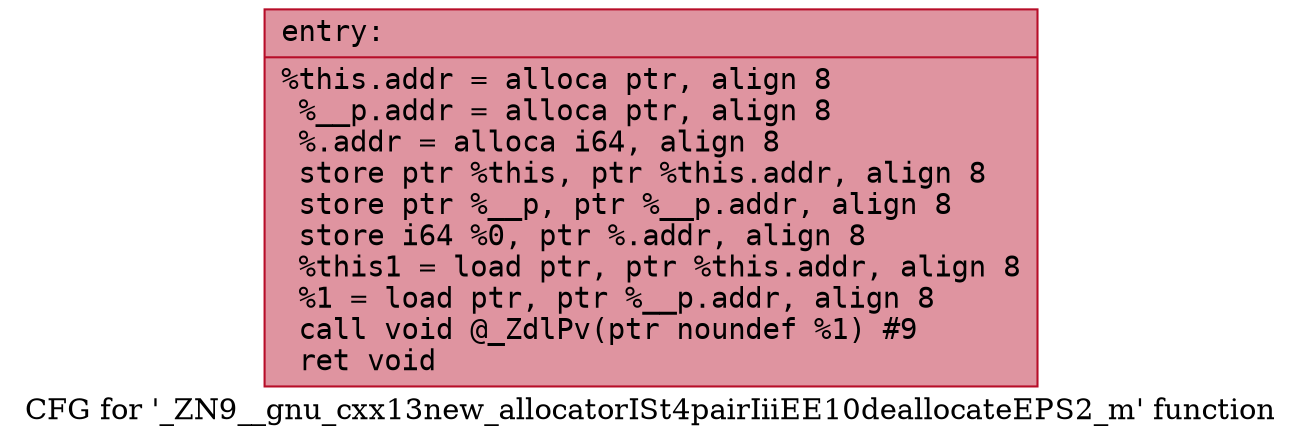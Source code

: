digraph "CFG for '_ZN9__gnu_cxx13new_allocatorISt4pairIiiEE10deallocateEPS2_m' function" {
	label="CFG for '_ZN9__gnu_cxx13new_allocatorISt4pairIiiEE10deallocateEPS2_m' function";

	Node0x55c954ef3110 [shape=record,color="#b70d28ff", style=filled, fillcolor="#b70d2870" fontname="Courier",label="{entry:\l|  %this.addr = alloca ptr, align 8\l  %__p.addr = alloca ptr, align 8\l  %.addr = alloca i64, align 8\l  store ptr %this, ptr %this.addr, align 8\l  store ptr %__p, ptr %__p.addr, align 8\l  store i64 %0, ptr %.addr, align 8\l  %this1 = load ptr, ptr %this.addr, align 8\l  %1 = load ptr, ptr %__p.addr, align 8\l  call void @_ZdlPv(ptr noundef %1) #9\l  ret void\l}"];
}
